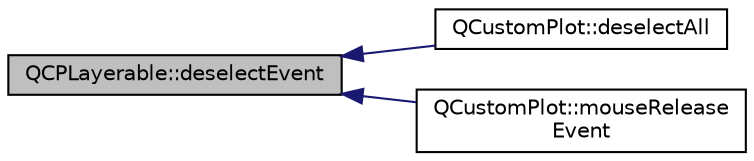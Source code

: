 digraph "QCPLayerable::deselectEvent"
{
  edge [fontname="Helvetica",fontsize="10",labelfontname="Helvetica",labelfontsize="10"];
  node [fontname="Helvetica",fontsize="10",shape=record];
  rankdir="LR";
  Node86 [label="QCPLayerable::deselectEvent",height=0.2,width=0.4,color="black", fillcolor="grey75", style="filled", fontcolor="black"];
  Node86 -> Node87 [dir="back",color="midnightblue",fontsize="10",style="solid",fontname="Helvetica"];
  Node87 [label="QCustomPlot::deselectAll",height=0.2,width=0.4,color="black", fillcolor="white", style="filled",URL="$dd/d9b/class_q_custom_plot.html#a9d4808ab925b003054085246c92a257c"];
  Node86 -> Node88 [dir="back",color="midnightblue",fontsize="10",style="solid",fontname="Helvetica"];
  Node88 [label="QCustomPlot::mouseRelease\lEvent",height=0.2,width=0.4,color="black", fillcolor="white", style="filled",URL="$dd/d9b/class_q_custom_plot.html#a724e97d2e8c03e68adac5f4b6164a1b3"];
}
